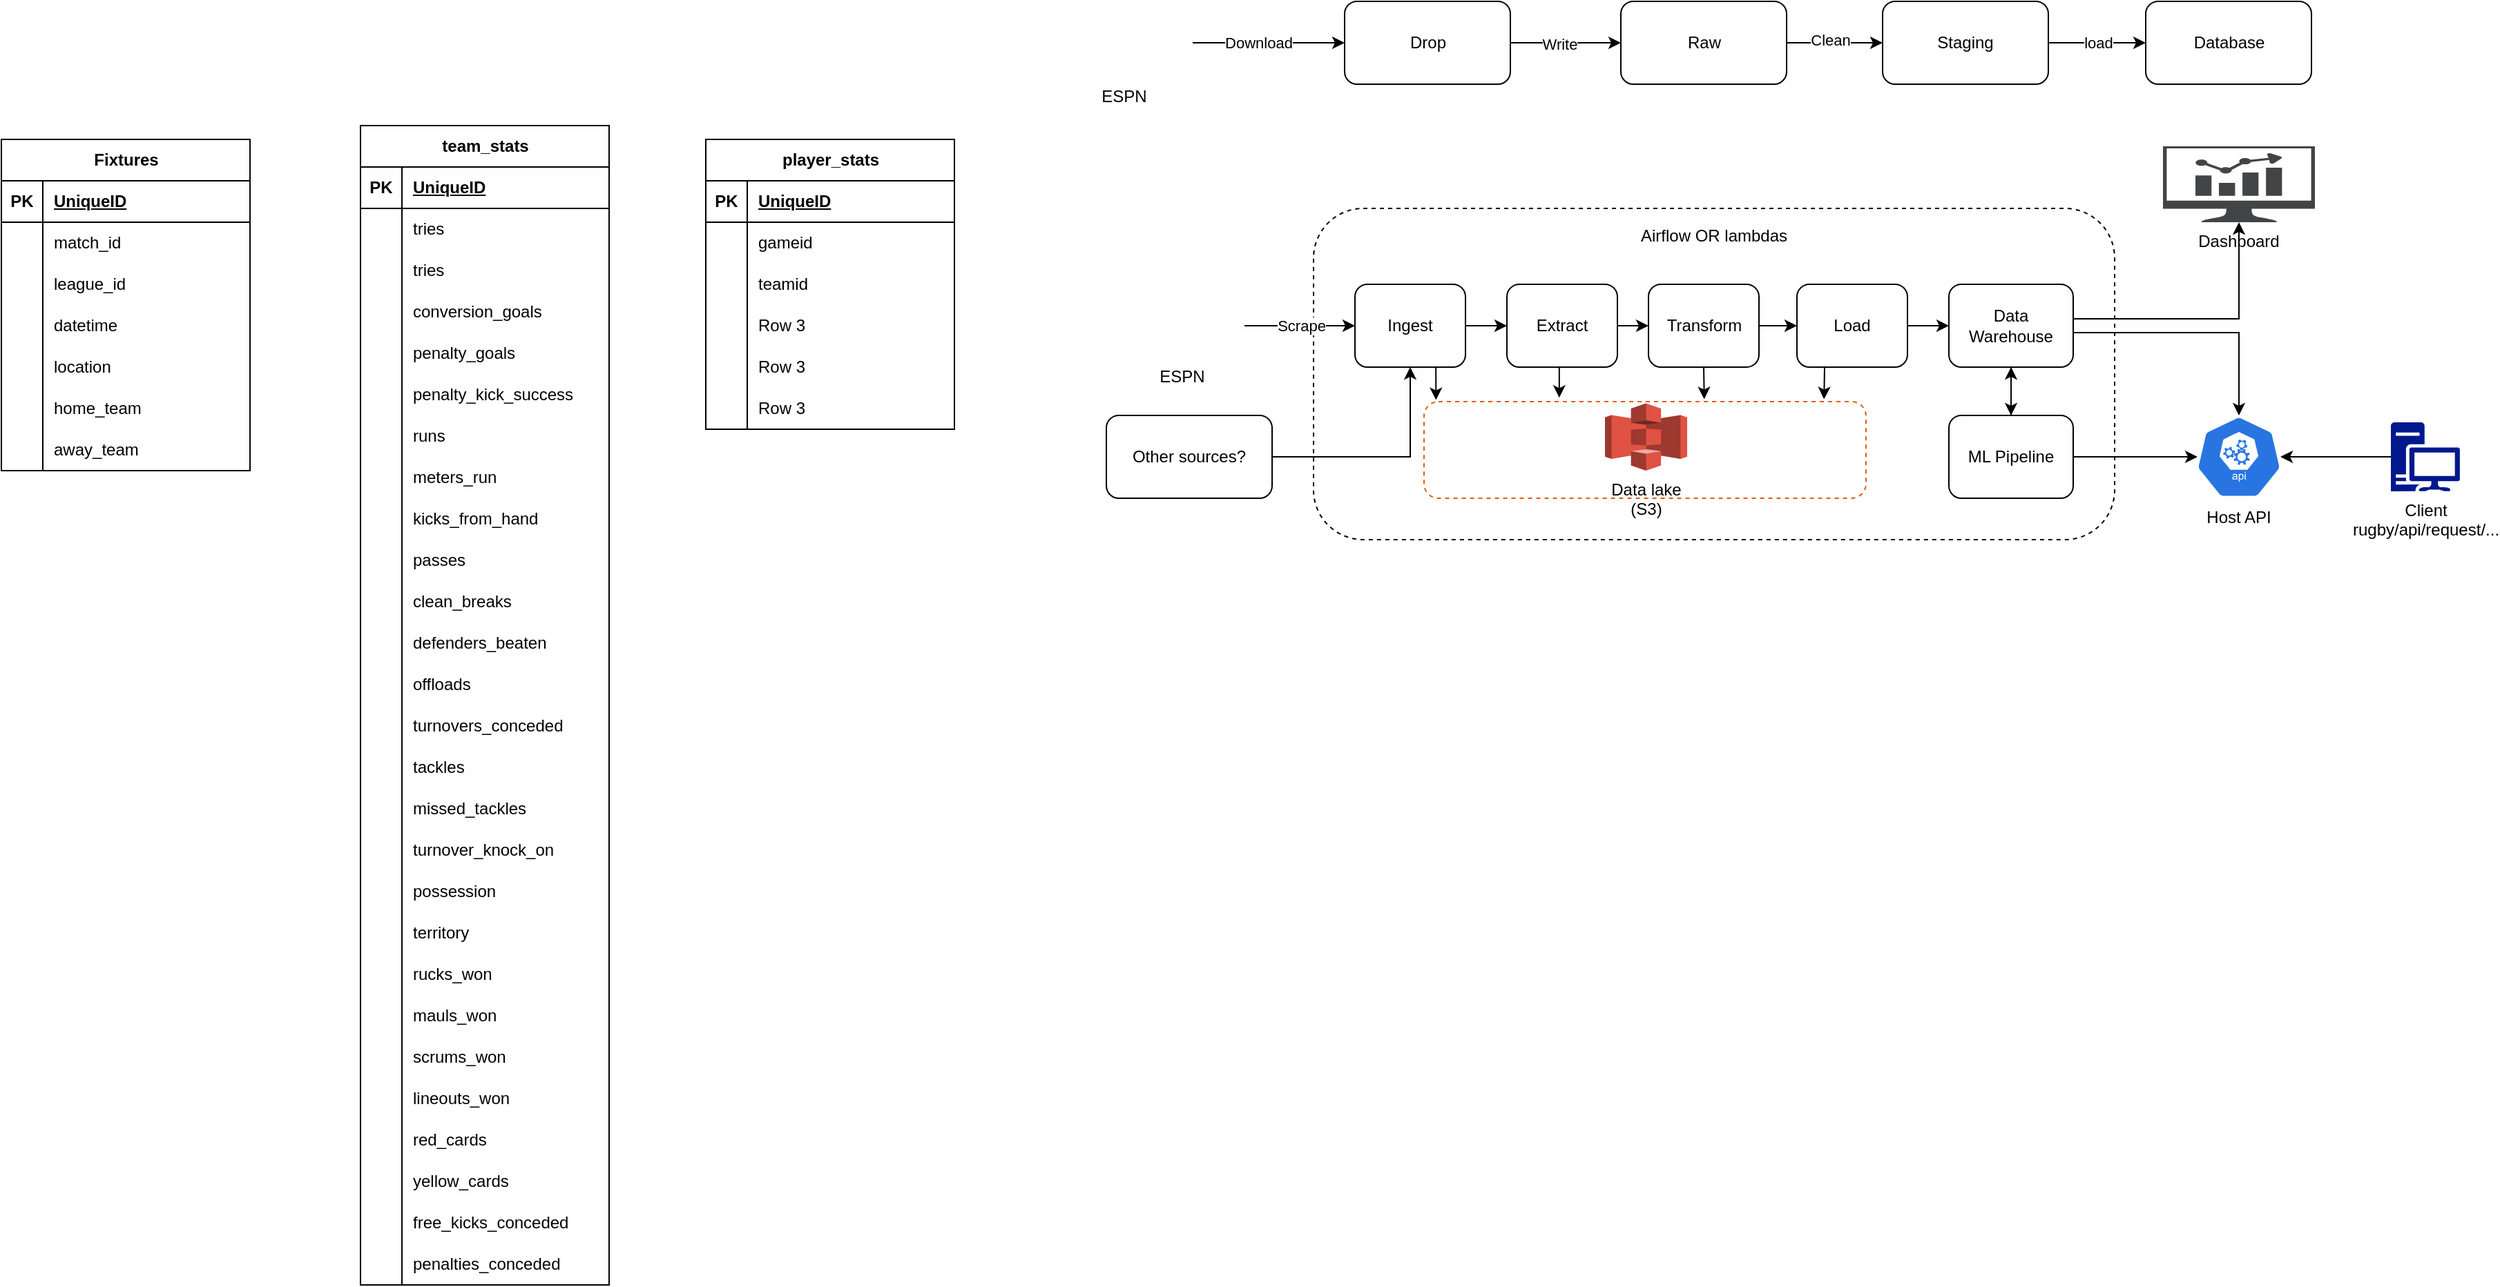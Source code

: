 <mxfile version="22.1.11" type="device">
  <diagram name="Page-1" id="gDJNjiMN5Er8U60nCRss">
    <mxGraphModel dx="1029" dy="1718" grid="1" gridSize="10" guides="1" tooltips="1" connect="1" arrows="1" fold="1" page="1" pageScale="1" pageWidth="827" pageHeight="1169" math="0" shadow="0">
      <root>
        <mxCell id="0" />
        <mxCell id="1" parent="0" />
        <mxCell id="CqfeAaQvkAeiQOcm118j-333" value="Airflow OR lambdas&lt;br&gt;&lt;br&gt;&lt;br&gt;&lt;br&gt;&lt;br&gt;&lt;br&gt;&lt;br&gt;&lt;br&gt;&lt;br&gt;&lt;br&gt;&lt;br&gt;&lt;br&gt;&lt;br&gt;&lt;br&gt;&lt;br&gt;" style="rounded=1;whiteSpace=wrap;html=1;fillColor=none;dashed=1;" vertex="1" parent="1">
          <mxGeometry x="1030" y="140" width="580" height="240" as="geometry" />
        </mxCell>
        <mxCell id="CqfeAaQvkAeiQOcm118j-378" value="" style="rounded=1;whiteSpace=wrap;html=1;fillColor=none;dashed=1;strokeColor=#E35B0B;" vertex="1" parent="1">
          <mxGeometry x="1110" y="280" width="320" height="70" as="geometry" />
        </mxCell>
        <mxCell id="CqfeAaQvkAeiQOcm118j-1" value="Fixtures" style="shape=table;startSize=30;container=1;collapsible=1;childLayout=tableLayout;fixedRows=1;rowLines=0;fontStyle=1;align=center;resizeLast=1;html=1;" vertex="1" parent="1">
          <mxGeometry x="80" y="90" width="180" height="240" as="geometry" />
        </mxCell>
        <mxCell id="CqfeAaQvkAeiQOcm118j-2" value="" style="shape=tableRow;horizontal=0;startSize=0;swimlaneHead=0;swimlaneBody=0;fillColor=none;collapsible=0;dropTarget=0;points=[[0,0.5],[1,0.5]];portConstraint=eastwest;top=0;left=0;right=0;bottom=1;" vertex="1" parent="CqfeAaQvkAeiQOcm118j-1">
          <mxGeometry y="30" width="180" height="30" as="geometry" />
        </mxCell>
        <mxCell id="CqfeAaQvkAeiQOcm118j-3" value="PK" style="shape=partialRectangle;connectable=0;fillColor=none;top=0;left=0;bottom=0;right=0;fontStyle=1;overflow=hidden;whiteSpace=wrap;html=1;" vertex="1" parent="CqfeAaQvkAeiQOcm118j-2">
          <mxGeometry width="30" height="30" as="geometry">
            <mxRectangle width="30" height="30" as="alternateBounds" />
          </mxGeometry>
        </mxCell>
        <mxCell id="CqfeAaQvkAeiQOcm118j-4" value="UniqueID" style="shape=partialRectangle;connectable=0;fillColor=none;top=0;left=0;bottom=0;right=0;align=left;spacingLeft=6;fontStyle=5;overflow=hidden;whiteSpace=wrap;html=1;" vertex="1" parent="CqfeAaQvkAeiQOcm118j-2">
          <mxGeometry x="30" width="150" height="30" as="geometry">
            <mxRectangle width="150" height="30" as="alternateBounds" />
          </mxGeometry>
        </mxCell>
        <mxCell id="CqfeAaQvkAeiQOcm118j-289" value="" style="shape=tableRow;horizontal=0;startSize=0;swimlaneHead=0;swimlaneBody=0;fillColor=none;collapsible=0;dropTarget=0;points=[[0,0.5],[1,0.5]];portConstraint=eastwest;top=0;left=0;right=0;bottom=0;" vertex="1" parent="CqfeAaQvkAeiQOcm118j-1">
          <mxGeometry y="60" width="180" height="30" as="geometry" />
        </mxCell>
        <mxCell id="CqfeAaQvkAeiQOcm118j-290" value="" style="shape=partialRectangle;connectable=0;fillColor=none;top=0;left=0;bottom=0;right=0;editable=1;overflow=hidden;whiteSpace=wrap;html=1;" vertex="1" parent="CqfeAaQvkAeiQOcm118j-289">
          <mxGeometry width="30" height="30" as="geometry">
            <mxRectangle width="30" height="30" as="alternateBounds" />
          </mxGeometry>
        </mxCell>
        <mxCell id="CqfeAaQvkAeiQOcm118j-291" value="match_id" style="shape=partialRectangle;connectable=0;fillColor=none;top=0;left=0;bottom=0;right=0;align=left;spacingLeft=6;overflow=hidden;whiteSpace=wrap;html=1;" vertex="1" parent="CqfeAaQvkAeiQOcm118j-289">
          <mxGeometry x="30" width="150" height="30" as="geometry">
            <mxRectangle width="150" height="30" as="alternateBounds" />
          </mxGeometry>
        </mxCell>
        <mxCell id="CqfeAaQvkAeiQOcm118j-286" value="" style="shape=tableRow;horizontal=0;startSize=0;swimlaneHead=0;swimlaneBody=0;fillColor=none;collapsible=0;dropTarget=0;points=[[0,0.5],[1,0.5]];portConstraint=eastwest;top=0;left=0;right=0;bottom=0;" vertex="1" parent="CqfeAaQvkAeiQOcm118j-1">
          <mxGeometry y="90" width="180" height="30" as="geometry" />
        </mxCell>
        <mxCell id="CqfeAaQvkAeiQOcm118j-287" value="" style="shape=partialRectangle;connectable=0;fillColor=none;top=0;left=0;bottom=0;right=0;editable=1;overflow=hidden;whiteSpace=wrap;html=1;" vertex="1" parent="CqfeAaQvkAeiQOcm118j-286">
          <mxGeometry width="30" height="30" as="geometry">
            <mxRectangle width="30" height="30" as="alternateBounds" />
          </mxGeometry>
        </mxCell>
        <mxCell id="CqfeAaQvkAeiQOcm118j-288" value="league_id" style="shape=partialRectangle;connectable=0;fillColor=none;top=0;left=0;bottom=0;right=0;align=left;spacingLeft=6;overflow=hidden;whiteSpace=wrap;html=1;" vertex="1" parent="CqfeAaQvkAeiQOcm118j-286">
          <mxGeometry x="30" width="150" height="30" as="geometry">
            <mxRectangle width="150" height="30" as="alternateBounds" />
          </mxGeometry>
        </mxCell>
        <mxCell id="CqfeAaQvkAeiQOcm118j-5" value="" style="shape=tableRow;horizontal=0;startSize=0;swimlaneHead=0;swimlaneBody=0;fillColor=none;collapsible=0;dropTarget=0;points=[[0,0.5],[1,0.5]];portConstraint=eastwest;top=0;left=0;right=0;bottom=0;" vertex="1" parent="CqfeAaQvkAeiQOcm118j-1">
          <mxGeometry y="120" width="180" height="30" as="geometry" />
        </mxCell>
        <mxCell id="CqfeAaQvkAeiQOcm118j-6" value="" style="shape=partialRectangle;connectable=0;fillColor=none;top=0;left=0;bottom=0;right=0;editable=1;overflow=hidden;whiteSpace=wrap;html=1;" vertex="1" parent="CqfeAaQvkAeiQOcm118j-5">
          <mxGeometry width="30" height="30" as="geometry">
            <mxRectangle width="30" height="30" as="alternateBounds" />
          </mxGeometry>
        </mxCell>
        <mxCell id="CqfeAaQvkAeiQOcm118j-7" value="datetime" style="shape=partialRectangle;connectable=0;fillColor=none;top=0;left=0;bottom=0;right=0;align=left;spacingLeft=6;overflow=hidden;whiteSpace=wrap;html=1;" vertex="1" parent="CqfeAaQvkAeiQOcm118j-5">
          <mxGeometry x="30" width="150" height="30" as="geometry">
            <mxRectangle width="150" height="30" as="alternateBounds" />
          </mxGeometry>
        </mxCell>
        <mxCell id="CqfeAaQvkAeiQOcm118j-8" value="" style="shape=tableRow;horizontal=0;startSize=0;swimlaneHead=0;swimlaneBody=0;fillColor=none;collapsible=0;dropTarget=0;points=[[0,0.5],[1,0.5]];portConstraint=eastwest;top=0;left=0;right=0;bottom=0;" vertex="1" parent="CqfeAaQvkAeiQOcm118j-1">
          <mxGeometry y="150" width="180" height="30" as="geometry" />
        </mxCell>
        <mxCell id="CqfeAaQvkAeiQOcm118j-9" value="" style="shape=partialRectangle;connectable=0;fillColor=none;top=0;left=0;bottom=0;right=0;editable=1;overflow=hidden;whiteSpace=wrap;html=1;" vertex="1" parent="CqfeAaQvkAeiQOcm118j-8">
          <mxGeometry width="30" height="30" as="geometry">
            <mxRectangle width="30" height="30" as="alternateBounds" />
          </mxGeometry>
        </mxCell>
        <mxCell id="CqfeAaQvkAeiQOcm118j-10" value="location" style="shape=partialRectangle;connectable=0;fillColor=none;top=0;left=0;bottom=0;right=0;align=left;spacingLeft=6;overflow=hidden;whiteSpace=wrap;html=1;" vertex="1" parent="CqfeAaQvkAeiQOcm118j-8">
          <mxGeometry x="30" width="150" height="30" as="geometry">
            <mxRectangle width="150" height="30" as="alternateBounds" />
          </mxGeometry>
        </mxCell>
        <mxCell id="CqfeAaQvkAeiQOcm118j-136" value="" style="shape=tableRow;horizontal=0;startSize=0;swimlaneHead=0;swimlaneBody=0;fillColor=none;collapsible=0;dropTarget=0;points=[[0,0.5],[1,0.5]];portConstraint=eastwest;top=0;left=0;right=0;bottom=0;" vertex="1" parent="CqfeAaQvkAeiQOcm118j-1">
          <mxGeometry y="180" width="180" height="30" as="geometry" />
        </mxCell>
        <mxCell id="CqfeAaQvkAeiQOcm118j-137" value="" style="shape=partialRectangle;connectable=0;fillColor=none;top=0;left=0;bottom=0;right=0;editable=1;overflow=hidden;whiteSpace=wrap;html=1;" vertex="1" parent="CqfeAaQvkAeiQOcm118j-136">
          <mxGeometry width="30" height="30" as="geometry">
            <mxRectangle width="30" height="30" as="alternateBounds" />
          </mxGeometry>
        </mxCell>
        <mxCell id="CqfeAaQvkAeiQOcm118j-138" value="home_team" style="shape=partialRectangle;connectable=0;fillColor=none;top=0;left=0;bottom=0;right=0;align=left;spacingLeft=6;overflow=hidden;whiteSpace=wrap;html=1;" vertex="1" parent="CqfeAaQvkAeiQOcm118j-136">
          <mxGeometry x="30" width="150" height="30" as="geometry">
            <mxRectangle width="150" height="30" as="alternateBounds" />
          </mxGeometry>
        </mxCell>
        <mxCell id="CqfeAaQvkAeiQOcm118j-210" value="" style="shape=tableRow;horizontal=0;startSize=0;swimlaneHead=0;swimlaneBody=0;fillColor=none;collapsible=0;dropTarget=0;points=[[0,0.5],[1,0.5]];portConstraint=eastwest;top=0;left=0;right=0;bottom=0;" vertex="1" parent="CqfeAaQvkAeiQOcm118j-1">
          <mxGeometry y="210" width="180" height="30" as="geometry" />
        </mxCell>
        <mxCell id="CqfeAaQvkAeiQOcm118j-211" value="" style="shape=partialRectangle;connectable=0;fillColor=none;top=0;left=0;bottom=0;right=0;editable=1;overflow=hidden;whiteSpace=wrap;html=1;" vertex="1" parent="CqfeAaQvkAeiQOcm118j-210">
          <mxGeometry width="30" height="30" as="geometry">
            <mxRectangle width="30" height="30" as="alternateBounds" />
          </mxGeometry>
        </mxCell>
        <mxCell id="CqfeAaQvkAeiQOcm118j-212" value="away_team" style="shape=partialRectangle;connectable=0;fillColor=none;top=0;left=0;bottom=0;right=0;align=left;spacingLeft=6;overflow=hidden;whiteSpace=wrap;html=1;" vertex="1" parent="CqfeAaQvkAeiQOcm118j-210">
          <mxGeometry x="30" width="150" height="30" as="geometry">
            <mxRectangle width="150" height="30" as="alternateBounds" />
          </mxGeometry>
        </mxCell>
        <mxCell id="CqfeAaQvkAeiQOcm118j-197" value="team_stats" style="shape=table;startSize=30;container=1;collapsible=1;childLayout=tableLayout;fixedRows=1;rowLines=0;fontStyle=1;align=center;resizeLast=1;html=1;" vertex="1" parent="1">
          <mxGeometry x="340" y="80" width="180" height="840" as="geometry" />
        </mxCell>
        <mxCell id="CqfeAaQvkAeiQOcm118j-198" value="" style="shape=tableRow;horizontal=0;startSize=0;swimlaneHead=0;swimlaneBody=0;fillColor=none;collapsible=0;dropTarget=0;points=[[0,0.5],[1,0.5]];portConstraint=eastwest;top=0;left=0;right=0;bottom=1;" vertex="1" parent="CqfeAaQvkAeiQOcm118j-197">
          <mxGeometry y="30" width="180" height="30" as="geometry" />
        </mxCell>
        <mxCell id="CqfeAaQvkAeiQOcm118j-199" value="PK" style="shape=partialRectangle;connectable=0;fillColor=none;top=0;left=0;bottom=0;right=0;fontStyle=1;overflow=hidden;whiteSpace=wrap;html=1;" vertex="1" parent="CqfeAaQvkAeiQOcm118j-198">
          <mxGeometry width="30" height="30" as="geometry">
            <mxRectangle width="30" height="30" as="alternateBounds" />
          </mxGeometry>
        </mxCell>
        <mxCell id="CqfeAaQvkAeiQOcm118j-200" value="UniqueID" style="shape=partialRectangle;connectable=0;fillColor=none;top=0;left=0;bottom=0;right=0;align=left;spacingLeft=6;fontStyle=5;overflow=hidden;whiteSpace=wrap;html=1;" vertex="1" parent="CqfeAaQvkAeiQOcm118j-198">
          <mxGeometry x="30" width="150" height="30" as="geometry">
            <mxRectangle width="150" height="30" as="alternateBounds" />
          </mxGeometry>
        </mxCell>
        <mxCell id="CqfeAaQvkAeiQOcm118j-283" value="" style="shape=tableRow;horizontal=0;startSize=0;swimlaneHead=0;swimlaneBody=0;fillColor=none;collapsible=0;dropTarget=0;points=[[0,0.5],[1,0.5]];portConstraint=eastwest;top=0;left=0;right=0;bottom=0;" vertex="1" parent="CqfeAaQvkAeiQOcm118j-197">
          <mxGeometry y="60" width="180" height="30" as="geometry" />
        </mxCell>
        <mxCell id="CqfeAaQvkAeiQOcm118j-284" value="" style="shape=partialRectangle;connectable=0;fillColor=none;top=0;left=0;bottom=0;right=0;editable=1;overflow=hidden;whiteSpace=wrap;html=1;" vertex="1" parent="CqfeAaQvkAeiQOcm118j-283">
          <mxGeometry width="30" height="30" as="geometry">
            <mxRectangle width="30" height="30" as="alternateBounds" />
          </mxGeometry>
        </mxCell>
        <mxCell id="CqfeAaQvkAeiQOcm118j-285" value="tries" style="shape=partialRectangle;connectable=0;fillColor=none;top=0;left=0;bottom=0;right=0;align=left;spacingLeft=6;overflow=hidden;whiteSpace=wrap;html=1;" vertex="1" parent="CqfeAaQvkAeiQOcm118j-283">
          <mxGeometry x="30" width="150" height="30" as="geometry">
            <mxRectangle width="150" height="30" as="alternateBounds" />
          </mxGeometry>
        </mxCell>
        <mxCell id="CqfeAaQvkAeiQOcm118j-237" value="" style="shape=tableRow;horizontal=0;startSize=0;swimlaneHead=0;swimlaneBody=0;fillColor=none;collapsible=0;dropTarget=0;points=[[0,0.5],[1,0.5]];portConstraint=eastwest;top=0;left=0;right=0;bottom=0;" vertex="1" parent="CqfeAaQvkAeiQOcm118j-197">
          <mxGeometry y="90" width="180" height="30" as="geometry" />
        </mxCell>
        <mxCell id="CqfeAaQvkAeiQOcm118j-238" value="" style="shape=partialRectangle;connectable=0;fillColor=none;top=0;left=0;bottom=0;right=0;editable=1;overflow=hidden;whiteSpace=wrap;html=1;" vertex="1" parent="CqfeAaQvkAeiQOcm118j-237">
          <mxGeometry width="30" height="30" as="geometry">
            <mxRectangle width="30" height="30" as="alternateBounds" />
          </mxGeometry>
        </mxCell>
        <mxCell id="CqfeAaQvkAeiQOcm118j-239" value="tries" style="shape=partialRectangle;connectable=0;fillColor=none;top=0;left=0;bottom=0;right=0;align=left;spacingLeft=6;overflow=hidden;whiteSpace=wrap;html=1;" vertex="1" parent="CqfeAaQvkAeiQOcm118j-237">
          <mxGeometry x="30" width="150" height="30" as="geometry">
            <mxRectangle width="150" height="30" as="alternateBounds" />
          </mxGeometry>
        </mxCell>
        <mxCell id="CqfeAaQvkAeiQOcm118j-234" value="" style="shape=tableRow;horizontal=0;startSize=0;swimlaneHead=0;swimlaneBody=0;fillColor=none;collapsible=0;dropTarget=0;points=[[0,0.5],[1,0.5]];portConstraint=eastwest;top=0;left=0;right=0;bottom=0;" vertex="1" parent="CqfeAaQvkAeiQOcm118j-197">
          <mxGeometry y="120" width="180" height="30" as="geometry" />
        </mxCell>
        <mxCell id="CqfeAaQvkAeiQOcm118j-235" value="" style="shape=partialRectangle;connectable=0;fillColor=none;top=0;left=0;bottom=0;right=0;editable=1;overflow=hidden;whiteSpace=wrap;html=1;" vertex="1" parent="CqfeAaQvkAeiQOcm118j-234">
          <mxGeometry width="30" height="30" as="geometry">
            <mxRectangle width="30" height="30" as="alternateBounds" />
          </mxGeometry>
        </mxCell>
        <mxCell id="CqfeAaQvkAeiQOcm118j-236" value="conversion_goals" style="shape=partialRectangle;connectable=0;fillColor=none;top=0;left=0;bottom=0;right=0;align=left;spacingLeft=6;overflow=hidden;whiteSpace=wrap;html=1;" vertex="1" parent="CqfeAaQvkAeiQOcm118j-234">
          <mxGeometry x="30" width="150" height="30" as="geometry">
            <mxRectangle width="150" height="30" as="alternateBounds" />
          </mxGeometry>
        </mxCell>
        <mxCell id="CqfeAaQvkAeiQOcm118j-240" value="" style="shape=tableRow;horizontal=0;startSize=0;swimlaneHead=0;swimlaneBody=0;fillColor=none;collapsible=0;dropTarget=0;points=[[0,0.5],[1,0.5]];portConstraint=eastwest;top=0;left=0;right=0;bottom=0;" vertex="1" parent="CqfeAaQvkAeiQOcm118j-197">
          <mxGeometry y="150" width="180" height="30" as="geometry" />
        </mxCell>
        <mxCell id="CqfeAaQvkAeiQOcm118j-241" value="" style="shape=partialRectangle;connectable=0;fillColor=none;top=0;left=0;bottom=0;right=0;editable=1;overflow=hidden;whiteSpace=wrap;html=1;" vertex="1" parent="CqfeAaQvkAeiQOcm118j-240">
          <mxGeometry width="30" height="30" as="geometry">
            <mxRectangle width="30" height="30" as="alternateBounds" />
          </mxGeometry>
        </mxCell>
        <mxCell id="CqfeAaQvkAeiQOcm118j-242" value="penalty_goals" style="shape=partialRectangle;connectable=0;fillColor=none;top=0;left=0;bottom=0;right=0;align=left;spacingLeft=6;overflow=hidden;whiteSpace=wrap;html=1;" vertex="1" parent="CqfeAaQvkAeiQOcm118j-240">
          <mxGeometry x="30" width="150" height="30" as="geometry">
            <mxRectangle width="150" height="30" as="alternateBounds" />
          </mxGeometry>
        </mxCell>
        <mxCell id="CqfeAaQvkAeiQOcm118j-231" value="" style="shape=tableRow;horizontal=0;startSize=0;swimlaneHead=0;swimlaneBody=0;fillColor=none;collapsible=0;dropTarget=0;points=[[0,0.5],[1,0.5]];portConstraint=eastwest;top=0;left=0;right=0;bottom=0;" vertex="1" parent="CqfeAaQvkAeiQOcm118j-197">
          <mxGeometry y="180" width="180" height="30" as="geometry" />
        </mxCell>
        <mxCell id="CqfeAaQvkAeiQOcm118j-232" value="" style="shape=partialRectangle;connectable=0;fillColor=none;top=0;left=0;bottom=0;right=0;editable=1;overflow=hidden;whiteSpace=wrap;html=1;" vertex="1" parent="CqfeAaQvkAeiQOcm118j-231">
          <mxGeometry width="30" height="30" as="geometry">
            <mxRectangle width="30" height="30" as="alternateBounds" />
          </mxGeometry>
        </mxCell>
        <mxCell id="CqfeAaQvkAeiQOcm118j-233" value="penalty_kick_success" style="shape=partialRectangle;connectable=0;fillColor=none;top=0;left=0;bottom=0;right=0;align=left;spacingLeft=6;overflow=hidden;whiteSpace=wrap;html=1;" vertex="1" parent="CqfeAaQvkAeiQOcm118j-231">
          <mxGeometry x="30" width="150" height="30" as="geometry">
            <mxRectangle width="150" height="30" as="alternateBounds" />
          </mxGeometry>
        </mxCell>
        <mxCell id="CqfeAaQvkAeiQOcm118j-201" value="" style="shape=tableRow;horizontal=0;startSize=0;swimlaneHead=0;swimlaneBody=0;fillColor=none;collapsible=0;dropTarget=0;points=[[0,0.5],[1,0.5]];portConstraint=eastwest;top=0;left=0;right=0;bottom=0;" vertex="1" parent="CqfeAaQvkAeiQOcm118j-197">
          <mxGeometry y="210" width="180" height="30" as="geometry" />
        </mxCell>
        <mxCell id="CqfeAaQvkAeiQOcm118j-202" value="" style="shape=partialRectangle;connectable=0;fillColor=none;top=0;left=0;bottom=0;right=0;editable=1;overflow=hidden;whiteSpace=wrap;html=1;" vertex="1" parent="CqfeAaQvkAeiQOcm118j-201">
          <mxGeometry width="30" height="30" as="geometry">
            <mxRectangle width="30" height="30" as="alternateBounds" />
          </mxGeometry>
        </mxCell>
        <mxCell id="CqfeAaQvkAeiQOcm118j-203" value="runs" style="shape=partialRectangle;connectable=0;fillColor=none;top=0;left=0;bottom=0;right=0;align=left;spacingLeft=6;overflow=hidden;whiteSpace=wrap;html=1;" vertex="1" parent="CqfeAaQvkAeiQOcm118j-201">
          <mxGeometry x="30" width="150" height="30" as="geometry">
            <mxRectangle width="150" height="30" as="alternateBounds" />
          </mxGeometry>
        </mxCell>
        <mxCell id="CqfeAaQvkAeiQOcm118j-246" value="" style="shape=tableRow;horizontal=0;startSize=0;swimlaneHead=0;swimlaneBody=0;fillColor=none;collapsible=0;dropTarget=0;points=[[0,0.5],[1,0.5]];portConstraint=eastwest;top=0;left=0;right=0;bottom=0;" vertex="1" parent="CqfeAaQvkAeiQOcm118j-197">
          <mxGeometry y="240" width="180" height="30" as="geometry" />
        </mxCell>
        <mxCell id="CqfeAaQvkAeiQOcm118j-247" value="" style="shape=partialRectangle;connectable=0;fillColor=none;top=0;left=0;bottom=0;right=0;editable=1;overflow=hidden;whiteSpace=wrap;html=1;" vertex="1" parent="CqfeAaQvkAeiQOcm118j-246">
          <mxGeometry width="30" height="30" as="geometry">
            <mxRectangle width="30" height="30" as="alternateBounds" />
          </mxGeometry>
        </mxCell>
        <mxCell id="CqfeAaQvkAeiQOcm118j-248" value="meters_run" style="shape=partialRectangle;connectable=0;fillColor=none;top=0;left=0;bottom=0;right=0;align=left;spacingLeft=6;overflow=hidden;whiteSpace=wrap;html=1;" vertex="1" parent="CqfeAaQvkAeiQOcm118j-246">
          <mxGeometry x="30" width="150" height="30" as="geometry">
            <mxRectangle width="150" height="30" as="alternateBounds" />
          </mxGeometry>
        </mxCell>
        <mxCell id="CqfeAaQvkAeiQOcm118j-249" value="" style="shape=tableRow;horizontal=0;startSize=0;swimlaneHead=0;swimlaneBody=0;fillColor=none;collapsible=0;dropTarget=0;points=[[0,0.5],[1,0.5]];portConstraint=eastwest;top=0;left=0;right=0;bottom=0;" vertex="1" parent="CqfeAaQvkAeiQOcm118j-197">
          <mxGeometry y="270" width="180" height="30" as="geometry" />
        </mxCell>
        <mxCell id="CqfeAaQvkAeiQOcm118j-250" value="" style="shape=partialRectangle;connectable=0;fillColor=none;top=0;left=0;bottom=0;right=0;editable=1;overflow=hidden;whiteSpace=wrap;html=1;" vertex="1" parent="CqfeAaQvkAeiQOcm118j-249">
          <mxGeometry width="30" height="30" as="geometry">
            <mxRectangle width="30" height="30" as="alternateBounds" />
          </mxGeometry>
        </mxCell>
        <mxCell id="CqfeAaQvkAeiQOcm118j-251" value="kicks_from_hand" style="shape=partialRectangle;connectable=0;fillColor=none;top=0;left=0;bottom=0;right=0;align=left;spacingLeft=6;overflow=hidden;whiteSpace=wrap;html=1;" vertex="1" parent="CqfeAaQvkAeiQOcm118j-249">
          <mxGeometry x="30" width="150" height="30" as="geometry">
            <mxRectangle width="150" height="30" as="alternateBounds" />
          </mxGeometry>
        </mxCell>
        <mxCell id="CqfeAaQvkAeiQOcm118j-204" value="" style="shape=tableRow;horizontal=0;startSize=0;swimlaneHead=0;swimlaneBody=0;fillColor=none;collapsible=0;dropTarget=0;points=[[0,0.5],[1,0.5]];portConstraint=eastwest;top=0;left=0;right=0;bottom=0;" vertex="1" parent="CqfeAaQvkAeiQOcm118j-197">
          <mxGeometry y="300" width="180" height="30" as="geometry" />
        </mxCell>
        <mxCell id="CqfeAaQvkAeiQOcm118j-205" value="" style="shape=partialRectangle;connectable=0;fillColor=none;top=0;left=0;bottom=0;right=0;editable=1;overflow=hidden;whiteSpace=wrap;html=1;" vertex="1" parent="CqfeAaQvkAeiQOcm118j-204">
          <mxGeometry width="30" height="30" as="geometry">
            <mxRectangle width="30" height="30" as="alternateBounds" />
          </mxGeometry>
        </mxCell>
        <mxCell id="CqfeAaQvkAeiQOcm118j-206" value="passes" style="shape=partialRectangle;connectable=0;fillColor=none;top=0;left=0;bottom=0;right=0;align=left;spacingLeft=6;overflow=hidden;whiteSpace=wrap;html=1;" vertex="1" parent="CqfeAaQvkAeiQOcm118j-204">
          <mxGeometry x="30" width="150" height="30" as="geometry">
            <mxRectangle width="150" height="30" as="alternateBounds" />
          </mxGeometry>
        </mxCell>
        <mxCell id="CqfeAaQvkAeiQOcm118j-252" value="" style="shape=tableRow;horizontal=0;startSize=0;swimlaneHead=0;swimlaneBody=0;fillColor=none;collapsible=0;dropTarget=0;points=[[0,0.5],[1,0.5]];portConstraint=eastwest;top=0;left=0;right=0;bottom=0;" vertex="1" parent="CqfeAaQvkAeiQOcm118j-197">
          <mxGeometry y="330" width="180" height="30" as="geometry" />
        </mxCell>
        <mxCell id="CqfeAaQvkAeiQOcm118j-253" value="" style="shape=partialRectangle;connectable=0;fillColor=none;top=0;left=0;bottom=0;right=0;editable=1;overflow=hidden;whiteSpace=wrap;html=1;" vertex="1" parent="CqfeAaQvkAeiQOcm118j-252">
          <mxGeometry width="30" height="30" as="geometry">
            <mxRectangle width="30" height="30" as="alternateBounds" />
          </mxGeometry>
        </mxCell>
        <mxCell id="CqfeAaQvkAeiQOcm118j-254" value="clean_breaks" style="shape=partialRectangle;connectable=0;fillColor=none;top=0;left=0;bottom=0;right=0;align=left;spacingLeft=6;overflow=hidden;whiteSpace=wrap;html=1;" vertex="1" parent="CqfeAaQvkAeiQOcm118j-252">
          <mxGeometry x="30" width="150" height="30" as="geometry">
            <mxRectangle width="150" height="30" as="alternateBounds" />
          </mxGeometry>
        </mxCell>
        <mxCell id="CqfeAaQvkAeiQOcm118j-216" value="" style="shape=tableRow;horizontal=0;startSize=0;swimlaneHead=0;swimlaneBody=0;fillColor=none;collapsible=0;dropTarget=0;points=[[0,0.5],[1,0.5]];portConstraint=eastwest;top=0;left=0;right=0;bottom=0;" vertex="1" parent="CqfeAaQvkAeiQOcm118j-197">
          <mxGeometry y="360" width="180" height="30" as="geometry" />
        </mxCell>
        <mxCell id="CqfeAaQvkAeiQOcm118j-217" value="" style="shape=partialRectangle;connectable=0;fillColor=none;top=0;left=0;bottom=0;right=0;editable=1;overflow=hidden;whiteSpace=wrap;html=1;" vertex="1" parent="CqfeAaQvkAeiQOcm118j-216">
          <mxGeometry width="30" height="30" as="geometry">
            <mxRectangle width="30" height="30" as="alternateBounds" />
          </mxGeometry>
        </mxCell>
        <mxCell id="CqfeAaQvkAeiQOcm118j-218" value="defenders_beaten" style="shape=partialRectangle;connectable=0;fillColor=none;top=0;left=0;bottom=0;right=0;align=left;spacingLeft=6;overflow=hidden;whiteSpace=wrap;html=1;" vertex="1" parent="CqfeAaQvkAeiQOcm118j-216">
          <mxGeometry x="30" width="150" height="30" as="geometry">
            <mxRectangle width="150" height="30" as="alternateBounds" />
          </mxGeometry>
        </mxCell>
        <mxCell id="CqfeAaQvkAeiQOcm118j-258" value="" style="shape=tableRow;horizontal=0;startSize=0;swimlaneHead=0;swimlaneBody=0;fillColor=none;collapsible=0;dropTarget=0;points=[[0,0.5],[1,0.5]];portConstraint=eastwest;top=0;left=0;right=0;bottom=0;" vertex="1" parent="CqfeAaQvkAeiQOcm118j-197">
          <mxGeometry y="390" width="180" height="30" as="geometry" />
        </mxCell>
        <mxCell id="CqfeAaQvkAeiQOcm118j-259" value="" style="shape=partialRectangle;connectable=0;fillColor=none;top=0;left=0;bottom=0;right=0;editable=1;overflow=hidden;whiteSpace=wrap;html=1;" vertex="1" parent="CqfeAaQvkAeiQOcm118j-258">
          <mxGeometry width="30" height="30" as="geometry">
            <mxRectangle width="30" height="30" as="alternateBounds" />
          </mxGeometry>
        </mxCell>
        <mxCell id="CqfeAaQvkAeiQOcm118j-260" value="offloads" style="shape=partialRectangle;connectable=0;fillColor=none;top=0;left=0;bottom=0;right=0;align=left;spacingLeft=6;overflow=hidden;whiteSpace=wrap;html=1;" vertex="1" parent="CqfeAaQvkAeiQOcm118j-258">
          <mxGeometry x="30" width="150" height="30" as="geometry">
            <mxRectangle width="150" height="30" as="alternateBounds" />
          </mxGeometry>
        </mxCell>
        <mxCell id="CqfeAaQvkAeiQOcm118j-255" value="" style="shape=tableRow;horizontal=0;startSize=0;swimlaneHead=0;swimlaneBody=0;fillColor=none;collapsible=0;dropTarget=0;points=[[0,0.5],[1,0.5]];portConstraint=eastwest;top=0;left=0;right=0;bottom=0;" vertex="1" parent="CqfeAaQvkAeiQOcm118j-197">
          <mxGeometry y="420" width="180" height="30" as="geometry" />
        </mxCell>
        <mxCell id="CqfeAaQvkAeiQOcm118j-256" value="" style="shape=partialRectangle;connectable=0;fillColor=none;top=0;left=0;bottom=0;right=0;editable=1;overflow=hidden;whiteSpace=wrap;html=1;" vertex="1" parent="CqfeAaQvkAeiQOcm118j-255">
          <mxGeometry width="30" height="30" as="geometry">
            <mxRectangle width="30" height="30" as="alternateBounds" />
          </mxGeometry>
        </mxCell>
        <mxCell id="CqfeAaQvkAeiQOcm118j-257" value="turnovers_conceded" style="shape=partialRectangle;connectable=0;fillColor=none;top=0;left=0;bottom=0;right=0;align=left;spacingLeft=6;overflow=hidden;whiteSpace=wrap;html=1;" vertex="1" parent="CqfeAaQvkAeiQOcm118j-255">
          <mxGeometry x="30" width="150" height="30" as="geometry">
            <mxRectangle width="150" height="30" as="alternateBounds" />
          </mxGeometry>
        </mxCell>
        <mxCell id="CqfeAaQvkAeiQOcm118j-219" value="" style="shape=tableRow;horizontal=0;startSize=0;swimlaneHead=0;swimlaneBody=0;fillColor=none;collapsible=0;dropTarget=0;points=[[0,0.5],[1,0.5]];portConstraint=eastwest;top=0;left=0;right=0;bottom=0;" vertex="1" parent="CqfeAaQvkAeiQOcm118j-197">
          <mxGeometry y="450" width="180" height="30" as="geometry" />
        </mxCell>
        <mxCell id="CqfeAaQvkAeiQOcm118j-220" value="" style="shape=partialRectangle;connectable=0;fillColor=none;top=0;left=0;bottom=0;right=0;editable=1;overflow=hidden;whiteSpace=wrap;html=1;" vertex="1" parent="CqfeAaQvkAeiQOcm118j-219">
          <mxGeometry width="30" height="30" as="geometry">
            <mxRectangle width="30" height="30" as="alternateBounds" />
          </mxGeometry>
        </mxCell>
        <mxCell id="CqfeAaQvkAeiQOcm118j-221" value="tackles" style="shape=partialRectangle;connectable=0;fillColor=none;top=0;left=0;bottom=0;right=0;align=left;spacingLeft=6;overflow=hidden;whiteSpace=wrap;html=1;" vertex="1" parent="CqfeAaQvkAeiQOcm118j-219">
          <mxGeometry x="30" width="150" height="30" as="geometry">
            <mxRectangle width="150" height="30" as="alternateBounds" />
          </mxGeometry>
        </mxCell>
        <mxCell id="CqfeAaQvkAeiQOcm118j-228" value="" style="shape=tableRow;horizontal=0;startSize=0;swimlaneHead=0;swimlaneBody=0;fillColor=none;collapsible=0;dropTarget=0;points=[[0,0.5],[1,0.5]];portConstraint=eastwest;top=0;left=0;right=0;bottom=0;" vertex="1" parent="CqfeAaQvkAeiQOcm118j-197">
          <mxGeometry y="480" width="180" height="30" as="geometry" />
        </mxCell>
        <mxCell id="CqfeAaQvkAeiQOcm118j-229" value="" style="shape=partialRectangle;connectable=0;fillColor=none;top=0;left=0;bottom=0;right=0;editable=1;overflow=hidden;whiteSpace=wrap;html=1;" vertex="1" parent="CqfeAaQvkAeiQOcm118j-228">
          <mxGeometry width="30" height="30" as="geometry">
            <mxRectangle width="30" height="30" as="alternateBounds" />
          </mxGeometry>
        </mxCell>
        <mxCell id="CqfeAaQvkAeiQOcm118j-230" value="missed_tackles" style="shape=partialRectangle;connectable=0;fillColor=none;top=0;left=0;bottom=0;right=0;align=left;spacingLeft=6;overflow=hidden;whiteSpace=wrap;html=1;" vertex="1" parent="CqfeAaQvkAeiQOcm118j-228">
          <mxGeometry x="30" width="150" height="30" as="geometry">
            <mxRectangle width="150" height="30" as="alternateBounds" />
          </mxGeometry>
        </mxCell>
        <mxCell id="CqfeAaQvkAeiQOcm118j-225" value="" style="shape=tableRow;horizontal=0;startSize=0;swimlaneHead=0;swimlaneBody=0;fillColor=none;collapsible=0;dropTarget=0;points=[[0,0.5],[1,0.5]];portConstraint=eastwest;top=0;left=0;right=0;bottom=0;" vertex="1" parent="CqfeAaQvkAeiQOcm118j-197">
          <mxGeometry y="510" width="180" height="30" as="geometry" />
        </mxCell>
        <mxCell id="CqfeAaQvkAeiQOcm118j-226" value="" style="shape=partialRectangle;connectable=0;fillColor=none;top=0;left=0;bottom=0;right=0;editable=1;overflow=hidden;whiteSpace=wrap;html=1;" vertex="1" parent="CqfeAaQvkAeiQOcm118j-225">
          <mxGeometry width="30" height="30" as="geometry">
            <mxRectangle width="30" height="30" as="alternateBounds" />
          </mxGeometry>
        </mxCell>
        <mxCell id="CqfeAaQvkAeiQOcm118j-227" value="turnover_knock_on" style="shape=partialRectangle;connectable=0;fillColor=none;top=0;left=0;bottom=0;right=0;align=left;spacingLeft=6;overflow=hidden;whiteSpace=wrap;html=1;" vertex="1" parent="CqfeAaQvkAeiQOcm118j-225">
          <mxGeometry x="30" width="150" height="30" as="geometry">
            <mxRectangle width="150" height="30" as="alternateBounds" />
          </mxGeometry>
        </mxCell>
        <mxCell id="CqfeAaQvkAeiQOcm118j-222" value="" style="shape=tableRow;horizontal=0;startSize=0;swimlaneHead=0;swimlaneBody=0;fillColor=none;collapsible=0;dropTarget=0;points=[[0,0.5],[1,0.5]];portConstraint=eastwest;top=0;left=0;right=0;bottom=0;" vertex="1" parent="CqfeAaQvkAeiQOcm118j-197">
          <mxGeometry y="540" width="180" height="30" as="geometry" />
        </mxCell>
        <mxCell id="CqfeAaQvkAeiQOcm118j-223" value="" style="shape=partialRectangle;connectable=0;fillColor=none;top=0;left=0;bottom=0;right=0;editable=1;overflow=hidden;whiteSpace=wrap;html=1;" vertex="1" parent="CqfeAaQvkAeiQOcm118j-222">
          <mxGeometry width="30" height="30" as="geometry">
            <mxRectangle width="30" height="30" as="alternateBounds" />
          </mxGeometry>
        </mxCell>
        <mxCell id="CqfeAaQvkAeiQOcm118j-224" value="possession" style="shape=partialRectangle;connectable=0;fillColor=none;top=0;left=0;bottom=0;right=0;align=left;spacingLeft=6;overflow=hidden;whiteSpace=wrap;html=1;" vertex="1" parent="CqfeAaQvkAeiQOcm118j-222">
          <mxGeometry x="30" width="150" height="30" as="geometry">
            <mxRectangle width="150" height="30" as="alternateBounds" />
          </mxGeometry>
        </mxCell>
        <mxCell id="CqfeAaQvkAeiQOcm118j-207" value="" style="shape=tableRow;horizontal=0;startSize=0;swimlaneHead=0;swimlaneBody=0;fillColor=none;collapsible=0;dropTarget=0;points=[[0,0.5],[1,0.5]];portConstraint=eastwest;top=0;left=0;right=0;bottom=0;" vertex="1" parent="CqfeAaQvkAeiQOcm118j-197">
          <mxGeometry y="570" width="180" height="30" as="geometry" />
        </mxCell>
        <mxCell id="CqfeAaQvkAeiQOcm118j-208" value="" style="shape=partialRectangle;connectable=0;fillColor=none;top=0;left=0;bottom=0;right=0;editable=1;overflow=hidden;whiteSpace=wrap;html=1;" vertex="1" parent="CqfeAaQvkAeiQOcm118j-207">
          <mxGeometry width="30" height="30" as="geometry">
            <mxRectangle width="30" height="30" as="alternateBounds" />
          </mxGeometry>
        </mxCell>
        <mxCell id="CqfeAaQvkAeiQOcm118j-209" value="territory" style="shape=partialRectangle;connectable=0;fillColor=none;top=0;left=0;bottom=0;right=0;align=left;spacingLeft=6;overflow=hidden;whiteSpace=wrap;html=1;" vertex="1" parent="CqfeAaQvkAeiQOcm118j-207">
          <mxGeometry x="30" width="150" height="30" as="geometry">
            <mxRectangle width="150" height="30" as="alternateBounds" />
          </mxGeometry>
        </mxCell>
        <mxCell id="CqfeAaQvkAeiQOcm118j-292" value="" style="shape=tableRow;horizontal=0;startSize=0;swimlaneHead=0;swimlaneBody=0;fillColor=none;collapsible=0;dropTarget=0;points=[[0,0.5],[1,0.5]];portConstraint=eastwest;top=0;left=0;right=0;bottom=0;" vertex="1" parent="CqfeAaQvkAeiQOcm118j-197">
          <mxGeometry y="600" width="180" height="30" as="geometry" />
        </mxCell>
        <mxCell id="CqfeAaQvkAeiQOcm118j-293" value="" style="shape=partialRectangle;connectable=0;fillColor=none;top=0;left=0;bottom=0;right=0;editable=1;overflow=hidden;whiteSpace=wrap;html=1;" vertex="1" parent="CqfeAaQvkAeiQOcm118j-292">
          <mxGeometry width="30" height="30" as="geometry">
            <mxRectangle width="30" height="30" as="alternateBounds" />
          </mxGeometry>
        </mxCell>
        <mxCell id="CqfeAaQvkAeiQOcm118j-294" value="rucks_won" style="shape=partialRectangle;connectable=0;fillColor=none;top=0;left=0;bottom=0;right=0;align=left;spacingLeft=6;overflow=hidden;whiteSpace=wrap;html=1;" vertex="1" parent="CqfeAaQvkAeiQOcm118j-292">
          <mxGeometry x="30" width="150" height="30" as="geometry">
            <mxRectangle width="150" height="30" as="alternateBounds" />
          </mxGeometry>
        </mxCell>
        <mxCell id="CqfeAaQvkAeiQOcm118j-295" value="" style="shape=tableRow;horizontal=0;startSize=0;swimlaneHead=0;swimlaneBody=0;fillColor=none;collapsible=0;dropTarget=0;points=[[0,0.5],[1,0.5]];portConstraint=eastwest;top=0;left=0;right=0;bottom=0;" vertex="1" parent="CqfeAaQvkAeiQOcm118j-197">
          <mxGeometry y="630" width="180" height="30" as="geometry" />
        </mxCell>
        <mxCell id="CqfeAaQvkAeiQOcm118j-296" value="" style="shape=partialRectangle;connectable=0;fillColor=none;top=0;left=0;bottom=0;right=0;editable=1;overflow=hidden;whiteSpace=wrap;html=1;" vertex="1" parent="CqfeAaQvkAeiQOcm118j-295">
          <mxGeometry width="30" height="30" as="geometry">
            <mxRectangle width="30" height="30" as="alternateBounds" />
          </mxGeometry>
        </mxCell>
        <mxCell id="CqfeAaQvkAeiQOcm118j-297" value="mauls_won" style="shape=partialRectangle;connectable=0;fillColor=none;top=0;left=0;bottom=0;right=0;align=left;spacingLeft=6;overflow=hidden;whiteSpace=wrap;html=1;" vertex="1" parent="CqfeAaQvkAeiQOcm118j-295">
          <mxGeometry x="30" width="150" height="30" as="geometry">
            <mxRectangle width="150" height="30" as="alternateBounds" />
          </mxGeometry>
        </mxCell>
        <mxCell id="CqfeAaQvkAeiQOcm118j-298" value="" style="shape=tableRow;horizontal=0;startSize=0;swimlaneHead=0;swimlaneBody=0;fillColor=none;collapsible=0;dropTarget=0;points=[[0,0.5],[1,0.5]];portConstraint=eastwest;top=0;left=0;right=0;bottom=0;" vertex="1" parent="CqfeAaQvkAeiQOcm118j-197">
          <mxGeometry y="660" width="180" height="30" as="geometry" />
        </mxCell>
        <mxCell id="CqfeAaQvkAeiQOcm118j-299" value="" style="shape=partialRectangle;connectable=0;fillColor=none;top=0;left=0;bottom=0;right=0;editable=1;overflow=hidden;whiteSpace=wrap;html=1;" vertex="1" parent="CqfeAaQvkAeiQOcm118j-298">
          <mxGeometry width="30" height="30" as="geometry">
            <mxRectangle width="30" height="30" as="alternateBounds" />
          </mxGeometry>
        </mxCell>
        <mxCell id="CqfeAaQvkAeiQOcm118j-300" value="scrums_won" style="shape=partialRectangle;connectable=0;fillColor=none;top=0;left=0;bottom=0;right=0;align=left;spacingLeft=6;overflow=hidden;whiteSpace=wrap;html=1;" vertex="1" parent="CqfeAaQvkAeiQOcm118j-298">
          <mxGeometry x="30" width="150" height="30" as="geometry">
            <mxRectangle width="150" height="30" as="alternateBounds" />
          </mxGeometry>
        </mxCell>
        <mxCell id="CqfeAaQvkAeiQOcm118j-301" value="" style="shape=tableRow;horizontal=0;startSize=0;swimlaneHead=0;swimlaneBody=0;fillColor=none;collapsible=0;dropTarget=0;points=[[0,0.5],[1,0.5]];portConstraint=eastwest;top=0;left=0;right=0;bottom=0;" vertex="1" parent="CqfeAaQvkAeiQOcm118j-197">
          <mxGeometry y="690" width="180" height="30" as="geometry" />
        </mxCell>
        <mxCell id="CqfeAaQvkAeiQOcm118j-302" value="" style="shape=partialRectangle;connectable=0;fillColor=none;top=0;left=0;bottom=0;right=0;editable=1;overflow=hidden;whiteSpace=wrap;html=1;" vertex="1" parent="CqfeAaQvkAeiQOcm118j-301">
          <mxGeometry width="30" height="30" as="geometry">
            <mxRectangle width="30" height="30" as="alternateBounds" />
          </mxGeometry>
        </mxCell>
        <mxCell id="CqfeAaQvkAeiQOcm118j-303" value="lineouts_won" style="shape=partialRectangle;connectable=0;fillColor=none;top=0;left=0;bottom=0;right=0;align=left;spacingLeft=6;overflow=hidden;whiteSpace=wrap;html=1;" vertex="1" parent="CqfeAaQvkAeiQOcm118j-301">
          <mxGeometry x="30" width="150" height="30" as="geometry">
            <mxRectangle width="150" height="30" as="alternateBounds" />
          </mxGeometry>
        </mxCell>
        <mxCell id="CqfeAaQvkAeiQOcm118j-304" value="" style="shape=tableRow;horizontal=0;startSize=0;swimlaneHead=0;swimlaneBody=0;fillColor=none;collapsible=0;dropTarget=0;points=[[0,0.5],[1,0.5]];portConstraint=eastwest;top=0;left=0;right=0;bottom=0;" vertex="1" parent="CqfeAaQvkAeiQOcm118j-197">
          <mxGeometry y="720" width="180" height="30" as="geometry" />
        </mxCell>
        <mxCell id="CqfeAaQvkAeiQOcm118j-305" value="" style="shape=partialRectangle;connectable=0;fillColor=none;top=0;left=0;bottom=0;right=0;editable=1;overflow=hidden;whiteSpace=wrap;html=1;" vertex="1" parent="CqfeAaQvkAeiQOcm118j-304">
          <mxGeometry width="30" height="30" as="geometry">
            <mxRectangle width="30" height="30" as="alternateBounds" />
          </mxGeometry>
        </mxCell>
        <mxCell id="CqfeAaQvkAeiQOcm118j-306" value="red_cards" style="shape=partialRectangle;connectable=0;fillColor=none;top=0;left=0;bottom=0;right=0;align=left;spacingLeft=6;overflow=hidden;whiteSpace=wrap;html=1;" vertex="1" parent="CqfeAaQvkAeiQOcm118j-304">
          <mxGeometry x="30" width="150" height="30" as="geometry">
            <mxRectangle width="150" height="30" as="alternateBounds" />
          </mxGeometry>
        </mxCell>
        <mxCell id="CqfeAaQvkAeiQOcm118j-307" value="" style="shape=tableRow;horizontal=0;startSize=0;swimlaneHead=0;swimlaneBody=0;fillColor=none;collapsible=0;dropTarget=0;points=[[0,0.5],[1,0.5]];portConstraint=eastwest;top=0;left=0;right=0;bottom=0;" vertex="1" parent="CqfeAaQvkAeiQOcm118j-197">
          <mxGeometry y="750" width="180" height="30" as="geometry" />
        </mxCell>
        <mxCell id="CqfeAaQvkAeiQOcm118j-308" value="" style="shape=partialRectangle;connectable=0;fillColor=none;top=0;left=0;bottom=0;right=0;editable=1;overflow=hidden;whiteSpace=wrap;html=1;" vertex="1" parent="CqfeAaQvkAeiQOcm118j-307">
          <mxGeometry width="30" height="30" as="geometry">
            <mxRectangle width="30" height="30" as="alternateBounds" />
          </mxGeometry>
        </mxCell>
        <mxCell id="CqfeAaQvkAeiQOcm118j-309" value="yellow_cards" style="shape=partialRectangle;connectable=0;fillColor=none;top=0;left=0;bottom=0;right=0;align=left;spacingLeft=6;overflow=hidden;whiteSpace=wrap;html=1;" vertex="1" parent="CqfeAaQvkAeiQOcm118j-307">
          <mxGeometry x="30" width="150" height="30" as="geometry">
            <mxRectangle width="150" height="30" as="alternateBounds" />
          </mxGeometry>
        </mxCell>
        <mxCell id="CqfeAaQvkAeiQOcm118j-310" value="" style="shape=tableRow;horizontal=0;startSize=0;swimlaneHead=0;swimlaneBody=0;fillColor=none;collapsible=0;dropTarget=0;points=[[0,0.5],[1,0.5]];portConstraint=eastwest;top=0;left=0;right=0;bottom=0;" vertex="1" parent="CqfeAaQvkAeiQOcm118j-197">
          <mxGeometry y="780" width="180" height="30" as="geometry" />
        </mxCell>
        <mxCell id="CqfeAaQvkAeiQOcm118j-311" value="" style="shape=partialRectangle;connectable=0;fillColor=none;top=0;left=0;bottom=0;right=0;editable=1;overflow=hidden;whiteSpace=wrap;html=1;" vertex="1" parent="CqfeAaQvkAeiQOcm118j-310">
          <mxGeometry width="30" height="30" as="geometry">
            <mxRectangle width="30" height="30" as="alternateBounds" />
          </mxGeometry>
        </mxCell>
        <mxCell id="CqfeAaQvkAeiQOcm118j-312" value="free_kicks_conceded" style="shape=partialRectangle;connectable=0;fillColor=none;top=0;left=0;bottom=0;right=0;align=left;spacingLeft=6;overflow=hidden;whiteSpace=wrap;html=1;" vertex="1" parent="CqfeAaQvkAeiQOcm118j-310">
          <mxGeometry x="30" width="150" height="30" as="geometry">
            <mxRectangle width="150" height="30" as="alternateBounds" />
          </mxGeometry>
        </mxCell>
        <mxCell id="CqfeAaQvkAeiQOcm118j-313" value="" style="shape=tableRow;horizontal=0;startSize=0;swimlaneHead=0;swimlaneBody=0;fillColor=none;collapsible=0;dropTarget=0;points=[[0,0.5],[1,0.5]];portConstraint=eastwest;top=0;left=0;right=0;bottom=0;" vertex="1" parent="CqfeAaQvkAeiQOcm118j-197">
          <mxGeometry y="810" width="180" height="30" as="geometry" />
        </mxCell>
        <mxCell id="CqfeAaQvkAeiQOcm118j-314" value="" style="shape=partialRectangle;connectable=0;fillColor=none;top=0;left=0;bottom=0;right=0;editable=1;overflow=hidden;whiteSpace=wrap;html=1;" vertex="1" parent="CqfeAaQvkAeiQOcm118j-313">
          <mxGeometry width="30" height="30" as="geometry">
            <mxRectangle width="30" height="30" as="alternateBounds" />
          </mxGeometry>
        </mxCell>
        <mxCell id="CqfeAaQvkAeiQOcm118j-315" value="penalties_conceded" style="shape=partialRectangle;connectable=0;fillColor=none;top=0;left=0;bottom=0;right=0;align=left;spacingLeft=6;overflow=hidden;whiteSpace=wrap;html=1;" vertex="1" parent="CqfeAaQvkAeiQOcm118j-313">
          <mxGeometry x="30" width="150" height="30" as="geometry">
            <mxRectangle width="150" height="30" as="alternateBounds" />
          </mxGeometry>
        </mxCell>
        <mxCell id="CqfeAaQvkAeiQOcm118j-261" value="player_stats" style="shape=table;startSize=30;container=1;collapsible=1;childLayout=tableLayout;fixedRows=1;rowLines=0;fontStyle=1;align=center;resizeLast=1;html=1;" vertex="1" parent="1">
          <mxGeometry x="590" y="90" width="180" height="210" as="geometry" />
        </mxCell>
        <mxCell id="CqfeAaQvkAeiQOcm118j-262" value="" style="shape=tableRow;horizontal=0;startSize=0;swimlaneHead=0;swimlaneBody=0;fillColor=none;collapsible=0;dropTarget=0;points=[[0,0.5],[1,0.5]];portConstraint=eastwest;top=0;left=0;right=0;bottom=1;" vertex="1" parent="CqfeAaQvkAeiQOcm118j-261">
          <mxGeometry y="30" width="180" height="30" as="geometry" />
        </mxCell>
        <mxCell id="CqfeAaQvkAeiQOcm118j-263" value="PK" style="shape=partialRectangle;connectable=0;fillColor=none;top=0;left=0;bottom=0;right=0;fontStyle=1;overflow=hidden;whiteSpace=wrap;html=1;" vertex="1" parent="CqfeAaQvkAeiQOcm118j-262">
          <mxGeometry width="30" height="30" as="geometry">
            <mxRectangle width="30" height="30" as="alternateBounds" />
          </mxGeometry>
        </mxCell>
        <mxCell id="CqfeAaQvkAeiQOcm118j-264" value="UniqueID" style="shape=partialRectangle;connectable=0;fillColor=none;top=0;left=0;bottom=0;right=0;align=left;spacingLeft=6;fontStyle=5;overflow=hidden;whiteSpace=wrap;html=1;" vertex="1" parent="CqfeAaQvkAeiQOcm118j-262">
          <mxGeometry x="30" width="150" height="30" as="geometry">
            <mxRectangle width="150" height="30" as="alternateBounds" />
          </mxGeometry>
        </mxCell>
        <mxCell id="CqfeAaQvkAeiQOcm118j-265" value="" style="shape=tableRow;horizontal=0;startSize=0;swimlaneHead=0;swimlaneBody=0;fillColor=none;collapsible=0;dropTarget=0;points=[[0,0.5],[1,0.5]];portConstraint=eastwest;top=0;left=0;right=0;bottom=0;" vertex="1" parent="CqfeAaQvkAeiQOcm118j-261">
          <mxGeometry y="60" width="180" height="30" as="geometry" />
        </mxCell>
        <mxCell id="CqfeAaQvkAeiQOcm118j-266" value="" style="shape=partialRectangle;connectable=0;fillColor=none;top=0;left=0;bottom=0;right=0;editable=1;overflow=hidden;whiteSpace=wrap;html=1;" vertex="1" parent="CqfeAaQvkAeiQOcm118j-265">
          <mxGeometry width="30" height="30" as="geometry">
            <mxRectangle width="30" height="30" as="alternateBounds" />
          </mxGeometry>
        </mxCell>
        <mxCell id="CqfeAaQvkAeiQOcm118j-267" value="gameid" style="shape=partialRectangle;connectable=0;fillColor=none;top=0;left=0;bottom=0;right=0;align=left;spacingLeft=6;overflow=hidden;whiteSpace=wrap;html=1;" vertex="1" parent="CqfeAaQvkAeiQOcm118j-265">
          <mxGeometry x="30" width="150" height="30" as="geometry">
            <mxRectangle width="150" height="30" as="alternateBounds" />
          </mxGeometry>
        </mxCell>
        <mxCell id="CqfeAaQvkAeiQOcm118j-268" value="" style="shape=tableRow;horizontal=0;startSize=0;swimlaneHead=0;swimlaneBody=0;fillColor=none;collapsible=0;dropTarget=0;points=[[0,0.5],[1,0.5]];portConstraint=eastwest;top=0;left=0;right=0;bottom=0;" vertex="1" parent="CqfeAaQvkAeiQOcm118j-261">
          <mxGeometry y="90" width="180" height="30" as="geometry" />
        </mxCell>
        <mxCell id="CqfeAaQvkAeiQOcm118j-269" value="" style="shape=partialRectangle;connectable=0;fillColor=none;top=0;left=0;bottom=0;right=0;editable=1;overflow=hidden;whiteSpace=wrap;html=1;" vertex="1" parent="CqfeAaQvkAeiQOcm118j-268">
          <mxGeometry width="30" height="30" as="geometry">
            <mxRectangle width="30" height="30" as="alternateBounds" />
          </mxGeometry>
        </mxCell>
        <mxCell id="CqfeAaQvkAeiQOcm118j-270" value="teamid" style="shape=partialRectangle;connectable=0;fillColor=none;top=0;left=0;bottom=0;right=0;align=left;spacingLeft=6;overflow=hidden;whiteSpace=wrap;html=1;" vertex="1" parent="CqfeAaQvkAeiQOcm118j-268">
          <mxGeometry x="30" width="150" height="30" as="geometry">
            <mxRectangle width="150" height="30" as="alternateBounds" />
          </mxGeometry>
        </mxCell>
        <mxCell id="CqfeAaQvkAeiQOcm118j-271" value="" style="shape=tableRow;horizontal=0;startSize=0;swimlaneHead=0;swimlaneBody=0;fillColor=none;collapsible=0;dropTarget=0;points=[[0,0.5],[1,0.5]];portConstraint=eastwest;top=0;left=0;right=0;bottom=0;" vertex="1" parent="CqfeAaQvkAeiQOcm118j-261">
          <mxGeometry y="120" width="180" height="30" as="geometry" />
        </mxCell>
        <mxCell id="CqfeAaQvkAeiQOcm118j-272" value="" style="shape=partialRectangle;connectable=0;fillColor=none;top=0;left=0;bottom=0;right=0;editable=1;overflow=hidden;whiteSpace=wrap;html=1;" vertex="1" parent="CqfeAaQvkAeiQOcm118j-271">
          <mxGeometry width="30" height="30" as="geometry">
            <mxRectangle width="30" height="30" as="alternateBounds" />
          </mxGeometry>
        </mxCell>
        <mxCell id="CqfeAaQvkAeiQOcm118j-273" value="Row 3" style="shape=partialRectangle;connectable=0;fillColor=none;top=0;left=0;bottom=0;right=0;align=left;spacingLeft=6;overflow=hidden;whiteSpace=wrap;html=1;" vertex="1" parent="CqfeAaQvkAeiQOcm118j-271">
          <mxGeometry x="30" width="150" height="30" as="geometry">
            <mxRectangle width="150" height="30" as="alternateBounds" />
          </mxGeometry>
        </mxCell>
        <mxCell id="CqfeAaQvkAeiQOcm118j-277" value="" style="shape=tableRow;horizontal=0;startSize=0;swimlaneHead=0;swimlaneBody=0;fillColor=none;collapsible=0;dropTarget=0;points=[[0,0.5],[1,0.5]];portConstraint=eastwest;top=0;left=0;right=0;bottom=0;" vertex="1" parent="CqfeAaQvkAeiQOcm118j-261">
          <mxGeometry y="150" width="180" height="30" as="geometry" />
        </mxCell>
        <mxCell id="CqfeAaQvkAeiQOcm118j-278" value="" style="shape=partialRectangle;connectable=0;fillColor=none;top=0;left=0;bottom=0;right=0;editable=1;overflow=hidden;whiteSpace=wrap;html=1;" vertex="1" parent="CqfeAaQvkAeiQOcm118j-277">
          <mxGeometry width="30" height="30" as="geometry">
            <mxRectangle width="30" height="30" as="alternateBounds" />
          </mxGeometry>
        </mxCell>
        <mxCell id="CqfeAaQvkAeiQOcm118j-279" value="Row 3" style="shape=partialRectangle;connectable=0;fillColor=none;top=0;left=0;bottom=0;right=0;align=left;spacingLeft=6;overflow=hidden;whiteSpace=wrap;html=1;" vertex="1" parent="CqfeAaQvkAeiQOcm118j-277">
          <mxGeometry x="30" width="150" height="30" as="geometry">
            <mxRectangle width="150" height="30" as="alternateBounds" />
          </mxGeometry>
        </mxCell>
        <mxCell id="CqfeAaQvkAeiQOcm118j-280" value="" style="shape=tableRow;horizontal=0;startSize=0;swimlaneHead=0;swimlaneBody=0;fillColor=none;collapsible=0;dropTarget=0;points=[[0,0.5],[1,0.5]];portConstraint=eastwest;top=0;left=0;right=0;bottom=0;" vertex="1" parent="CqfeAaQvkAeiQOcm118j-261">
          <mxGeometry y="180" width="180" height="30" as="geometry" />
        </mxCell>
        <mxCell id="CqfeAaQvkAeiQOcm118j-281" value="" style="shape=partialRectangle;connectable=0;fillColor=none;top=0;left=0;bottom=0;right=0;editable=1;overflow=hidden;whiteSpace=wrap;html=1;" vertex="1" parent="CqfeAaQvkAeiQOcm118j-280">
          <mxGeometry width="30" height="30" as="geometry">
            <mxRectangle width="30" height="30" as="alternateBounds" />
          </mxGeometry>
        </mxCell>
        <mxCell id="CqfeAaQvkAeiQOcm118j-282" value="Row 3" style="shape=partialRectangle;connectable=0;fillColor=none;top=0;left=0;bottom=0;right=0;align=left;spacingLeft=6;overflow=hidden;whiteSpace=wrap;html=1;" vertex="1" parent="CqfeAaQvkAeiQOcm118j-280">
          <mxGeometry x="30" width="150" height="30" as="geometry">
            <mxRectangle width="150" height="30" as="alternateBounds" />
          </mxGeometry>
        </mxCell>
        <mxCell id="CqfeAaQvkAeiQOcm118j-318" value="" style="edgeStyle=orthogonalEdgeStyle;rounded=0;orthogonalLoop=1;jettySize=auto;html=1;" edge="1" parent="1" source="CqfeAaQvkAeiQOcm118j-316" target="CqfeAaQvkAeiQOcm118j-317">
          <mxGeometry relative="1" as="geometry" />
        </mxCell>
        <mxCell id="CqfeAaQvkAeiQOcm118j-359" value="Scrape" style="edgeLabel;html=1;align=center;verticalAlign=middle;resizable=0;points=[];" vertex="1" connectable="0" parent="CqfeAaQvkAeiQOcm118j-318">
          <mxGeometry x="0.029" relative="1" as="geometry">
            <mxPoint as="offset" />
          </mxGeometry>
        </mxCell>
        <mxCell id="CqfeAaQvkAeiQOcm118j-316" value="ESPN" style="rounded=1;whiteSpace=wrap;html=1;shape=image;verticalAlign=top;verticalLabelPosition=bottom;labelBackgroundColor=#ffffff;imageAspect=0;aspect=fixed;image=https://cdn0.iconfinder.com/data/icons/social-media-entertainment-line/32/ESPN-128.png;" vertex="1" parent="1">
          <mxGeometry x="890" y="202.5" width="90" height="45" as="geometry" />
        </mxCell>
        <mxCell id="CqfeAaQvkAeiQOcm118j-374" value="" style="edgeStyle=orthogonalEdgeStyle;rounded=0;orthogonalLoop=1;jettySize=auto;html=1;" edge="1" parent="1" source="CqfeAaQvkAeiQOcm118j-317" target="CqfeAaQvkAeiQOcm118j-371">
          <mxGeometry relative="1" as="geometry" />
        </mxCell>
        <mxCell id="CqfeAaQvkAeiQOcm118j-317" value="Ingest" style="whiteSpace=wrap;html=1;rounded=1;" vertex="1" parent="1">
          <mxGeometry x="1060" y="195" width="80" height="60" as="geometry" />
        </mxCell>
        <mxCell id="CqfeAaQvkAeiQOcm118j-319" value="Data lake (S3)" style="whiteSpace=wrap;html=1;rounded=1;shape=mxgraph.aws3.s3;boundedLbl=1;backgroundOutline=1;size=15;outlineConnect=0;dashed=0;verticalLabelPosition=bottom;verticalAlign=top;fillColor=#E05243;gradientColor=none;" vertex="1" parent="1">
          <mxGeometry x="1241" y="281.25" width="59.5" height="48.75" as="geometry" />
        </mxCell>
        <mxCell id="CqfeAaQvkAeiQOcm118j-336" style="edgeStyle=orthogonalEdgeStyle;rounded=0;orthogonalLoop=1;jettySize=auto;html=1;exitX=0.5;exitY=1;exitDx=0;exitDy=0;" edge="1" parent="1" source="CqfeAaQvkAeiQOcm118j-324" target="CqfeAaQvkAeiQOcm118j-334">
          <mxGeometry relative="1" as="geometry" />
        </mxCell>
        <mxCell id="CqfeAaQvkAeiQOcm118j-344" style="edgeStyle=orthogonalEdgeStyle;rounded=0;orthogonalLoop=1;jettySize=auto;html=1;exitX=1;exitY=0.5;exitDx=0;exitDy=0;entryX=0.5;entryY=1;entryDx=0;entryDy=0;" edge="1" parent="1" source="CqfeAaQvkAeiQOcm118j-324" target="CqfeAaQvkAeiQOcm118j-328">
          <mxGeometry relative="1" as="geometry">
            <Array as="points">
              <mxPoint x="1560" y="220" />
              <mxPoint x="1700" y="220" />
            </Array>
          </mxGeometry>
        </mxCell>
        <mxCell id="CqfeAaQvkAeiQOcm118j-345" style="edgeStyle=orthogonalEdgeStyle;rounded=0;orthogonalLoop=1;jettySize=auto;html=1;entryX=0.5;entryY=0;entryDx=0;entryDy=0;" edge="1" parent="1" source="CqfeAaQvkAeiQOcm118j-324" target="CqfeAaQvkAeiQOcm118j-330">
          <mxGeometry relative="1" as="geometry">
            <Array as="points">
              <mxPoint x="1700" y="230" />
            </Array>
          </mxGeometry>
        </mxCell>
        <mxCell id="CqfeAaQvkAeiQOcm118j-324" value="Data Warehouse" style="whiteSpace=wrap;html=1;rounded=1;" vertex="1" parent="1">
          <mxGeometry x="1490" y="195" width="90" height="60" as="geometry" />
        </mxCell>
        <mxCell id="CqfeAaQvkAeiQOcm118j-328" value="Dashboard" style="whiteSpace=wrap;html=1;rounded=1;sketch=0;pointerEvents=1;shadow=0;dashed=0;strokeColor=none;fillColor=#434445;aspect=fixed;labelPosition=center;verticalLabelPosition=bottom;verticalAlign=top;outlineConnect=0;shape=mxgraph.vvd.nsx_dashboard;" vertex="1" parent="1">
          <mxGeometry x="1645" y="95" width="110" height="55" as="geometry" />
        </mxCell>
        <mxCell id="CqfeAaQvkAeiQOcm118j-330" value="Host API" style="whiteSpace=wrap;html=1;rounded=1;sketch=0;dashed=0;whitespace=wrap;fillColor=#2875E2;strokeColor=#ffffff;points=[[0.005,0.63,0],[0.1,0.2,0],[0.9,0.2,0],[0.5,0,0],[0.995,0.63,0],[0.72,0.99,0],[0.5,1,0],[0.28,0.99,0]];verticalLabelPosition=bottom;verticalAlign=top;shape=mxgraph.kubernetes.icon;prIcon=api;" vertex="1" parent="1">
          <mxGeometry x="1640" y="290" width="120" height="60" as="geometry" />
        </mxCell>
        <mxCell id="CqfeAaQvkAeiQOcm118j-338" style="edgeStyle=orthogonalEdgeStyle;rounded=0;orthogonalLoop=1;jettySize=auto;html=1;entryX=0.5;entryY=1;entryDx=0;entryDy=0;" edge="1" parent="1" source="CqfeAaQvkAeiQOcm118j-332" target="CqfeAaQvkAeiQOcm118j-317">
          <mxGeometry relative="1" as="geometry" />
        </mxCell>
        <mxCell id="CqfeAaQvkAeiQOcm118j-332" value="Other sources?" style="rounded=1;whiteSpace=wrap;html=1;" vertex="1" parent="1">
          <mxGeometry x="880" y="290" width="120" height="60" as="geometry" />
        </mxCell>
        <mxCell id="CqfeAaQvkAeiQOcm118j-343" style="edgeStyle=orthogonalEdgeStyle;rounded=0;orthogonalLoop=1;jettySize=auto;html=1;entryX=0.5;entryY=1;entryDx=0;entryDy=0;" edge="1" parent="1" source="CqfeAaQvkAeiQOcm118j-334" target="CqfeAaQvkAeiQOcm118j-324">
          <mxGeometry relative="1" as="geometry" />
        </mxCell>
        <mxCell id="CqfeAaQvkAeiQOcm118j-346" style="edgeStyle=orthogonalEdgeStyle;rounded=0;orthogonalLoop=1;jettySize=auto;html=1;exitX=1;exitY=0.5;exitDx=0;exitDy=0;entryX=0.25;entryY=0.5;entryDx=0;entryDy=0;entryPerimeter=0;" edge="1" parent="1" source="CqfeAaQvkAeiQOcm118j-334" target="CqfeAaQvkAeiQOcm118j-330">
          <mxGeometry relative="1" as="geometry" />
        </mxCell>
        <mxCell id="CqfeAaQvkAeiQOcm118j-334" value="ML Pipeline" style="whiteSpace=wrap;html=1;rounded=1;" vertex="1" parent="1">
          <mxGeometry x="1490" y="290" width="90" height="60" as="geometry" />
        </mxCell>
        <mxCell id="CqfeAaQvkAeiQOcm118j-349" value="" style="edgeStyle=orthogonalEdgeStyle;rounded=0;orthogonalLoop=1;jettySize=auto;html=1;" edge="1" parent="1" source="CqfeAaQvkAeiQOcm118j-347" target="CqfeAaQvkAeiQOcm118j-348">
          <mxGeometry relative="1" as="geometry" />
        </mxCell>
        <mxCell id="CqfeAaQvkAeiQOcm118j-355" value="Download" style="edgeLabel;html=1;align=center;verticalAlign=middle;resizable=0;points=[];" vertex="1" connectable="0" parent="CqfeAaQvkAeiQOcm118j-349">
          <mxGeometry x="-0.154" relative="1" as="geometry">
            <mxPoint x="1" as="offset" />
          </mxGeometry>
        </mxCell>
        <mxCell id="CqfeAaQvkAeiQOcm118j-347" value="ESPN" style="rounded=1;whiteSpace=wrap;html=1;shape=image;verticalAlign=top;verticalLabelPosition=bottom;labelBackgroundColor=#ffffff;imageAspect=0;aspect=fixed;image=https://cdn0.iconfinder.com/data/icons/social-media-entertainment-line/32/ESPN-128.png;" vertex="1" parent="1">
          <mxGeometry x="842.5" y="-5" width="100" height="50" as="geometry" />
        </mxCell>
        <mxCell id="CqfeAaQvkAeiQOcm118j-351" value="" style="edgeStyle=orthogonalEdgeStyle;rounded=0;orthogonalLoop=1;jettySize=auto;html=1;" edge="1" parent="1" source="CqfeAaQvkAeiQOcm118j-348" target="CqfeAaQvkAeiQOcm118j-350">
          <mxGeometry relative="1" as="geometry" />
        </mxCell>
        <mxCell id="CqfeAaQvkAeiQOcm118j-356" value="Write" style="edgeLabel;html=1;align=center;verticalAlign=middle;resizable=0;points=[];" vertex="1" connectable="0" parent="CqfeAaQvkAeiQOcm118j-351">
          <mxGeometry x="-0.142" y="-1" relative="1" as="geometry">
            <mxPoint x="1" as="offset" />
          </mxGeometry>
        </mxCell>
        <mxCell id="CqfeAaQvkAeiQOcm118j-348" value="Drop" style="whiteSpace=wrap;html=1;rounded=1;" vertex="1" parent="1">
          <mxGeometry x="1052.5" y="-10" width="120" height="60" as="geometry" />
        </mxCell>
        <mxCell id="CqfeAaQvkAeiQOcm118j-353" value="" style="edgeStyle=orthogonalEdgeStyle;rounded=0;orthogonalLoop=1;jettySize=auto;html=1;" edge="1" parent="1" source="CqfeAaQvkAeiQOcm118j-350" target="CqfeAaQvkAeiQOcm118j-352">
          <mxGeometry relative="1" as="geometry" />
        </mxCell>
        <mxCell id="CqfeAaQvkAeiQOcm118j-354" value="Clean" style="edgeLabel;html=1;align=center;verticalAlign=middle;resizable=0;points=[];" vertex="1" connectable="0" parent="CqfeAaQvkAeiQOcm118j-353">
          <mxGeometry x="-0.099" y="2" relative="1" as="geometry">
            <mxPoint as="offset" />
          </mxGeometry>
        </mxCell>
        <mxCell id="CqfeAaQvkAeiQOcm118j-350" value="Raw" style="whiteSpace=wrap;html=1;rounded=1;" vertex="1" parent="1">
          <mxGeometry x="1252.5" y="-10" width="120" height="60" as="geometry" />
        </mxCell>
        <mxCell id="CqfeAaQvkAeiQOcm118j-358" value="load" style="edgeStyle=orthogonalEdgeStyle;rounded=0;orthogonalLoop=1;jettySize=auto;html=1;" edge="1" parent="1" source="CqfeAaQvkAeiQOcm118j-352" target="CqfeAaQvkAeiQOcm118j-357">
          <mxGeometry relative="1" as="geometry" />
        </mxCell>
        <mxCell id="CqfeAaQvkAeiQOcm118j-352" value="Staging" style="whiteSpace=wrap;html=1;rounded=1;" vertex="1" parent="1">
          <mxGeometry x="1442" y="-10" width="120" height="60" as="geometry" />
        </mxCell>
        <mxCell id="CqfeAaQvkAeiQOcm118j-357" value="Database" style="whiteSpace=wrap;html=1;rounded=1;" vertex="1" parent="1">
          <mxGeometry x="1632.5" y="-10" width="120" height="60" as="geometry" />
        </mxCell>
        <mxCell id="CqfeAaQvkAeiQOcm118j-364" value="" style="edgeStyle=orthogonalEdgeStyle;rounded=0;orthogonalLoop=1;jettySize=auto;html=1;" edge="1" parent="1" source="CqfeAaQvkAeiQOcm118j-363">
          <mxGeometry relative="1" as="geometry">
            <mxPoint x="1730" y="320" as="targetPoint" />
          </mxGeometry>
        </mxCell>
        <mxCell id="CqfeAaQvkAeiQOcm118j-363" value="Client&lt;br&gt;rugby/api/request/..." style="sketch=0;aspect=fixed;pointerEvents=1;shadow=0;dashed=0;html=1;strokeColor=none;labelPosition=center;verticalLabelPosition=bottom;verticalAlign=top;align=center;fillColor=#00188D;shape=mxgraph.mscae.enterprise.workstation_client" vertex="1" parent="1">
          <mxGeometry x="1810" y="295" width="50" height="50" as="geometry" />
        </mxCell>
        <mxCell id="CqfeAaQvkAeiQOcm118j-375" value="" style="edgeStyle=orthogonalEdgeStyle;rounded=0;orthogonalLoop=1;jettySize=auto;html=1;" edge="1" parent="1" source="CqfeAaQvkAeiQOcm118j-371" target="CqfeAaQvkAeiQOcm118j-372">
          <mxGeometry relative="1" as="geometry" />
        </mxCell>
        <mxCell id="CqfeAaQvkAeiQOcm118j-371" value="Extract" style="whiteSpace=wrap;html=1;rounded=1;" vertex="1" parent="1">
          <mxGeometry x="1170" y="195" width="80" height="60" as="geometry" />
        </mxCell>
        <mxCell id="CqfeAaQvkAeiQOcm118j-376" value="" style="edgeStyle=orthogonalEdgeStyle;rounded=0;orthogonalLoop=1;jettySize=auto;html=1;" edge="1" parent="1" source="CqfeAaQvkAeiQOcm118j-372" target="CqfeAaQvkAeiQOcm118j-373">
          <mxGeometry relative="1" as="geometry" />
        </mxCell>
        <mxCell id="CqfeAaQvkAeiQOcm118j-372" value="Transform" style="whiteSpace=wrap;html=1;rounded=1;" vertex="1" parent="1">
          <mxGeometry x="1272.5" y="195" width="80" height="60" as="geometry" />
        </mxCell>
        <mxCell id="CqfeAaQvkAeiQOcm118j-377" value="" style="edgeStyle=orthogonalEdgeStyle;rounded=0;orthogonalLoop=1;jettySize=auto;html=1;" edge="1" parent="1" source="CqfeAaQvkAeiQOcm118j-373" target="CqfeAaQvkAeiQOcm118j-324">
          <mxGeometry relative="1" as="geometry" />
        </mxCell>
        <mxCell id="CqfeAaQvkAeiQOcm118j-373" value="Load" style="whiteSpace=wrap;html=1;rounded=1;" vertex="1" parent="1">
          <mxGeometry x="1380" y="195" width="80" height="60" as="geometry" />
        </mxCell>
        <mxCell id="CqfeAaQvkAeiQOcm118j-380" style="edgeStyle=orthogonalEdgeStyle;rounded=0;orthogonalLoop=1;jettySize=auto;html=1;exitX=0.5;exitY=1;exitDx=0;exitDy=0;entryX=0.306;entryY=-0.041;entryDx=0;entryDy=0;entryPerimeter=0;" edge="1" parent="1" source="CqfeAaQvkAeiQOcm118j-371" target="CqfeAaQvkAeiQOcm118j-378">
          <mxGeometry relative="1" as="geometry" />
        </mxCell>
        <mxCell id="CqfeAaQvkAeiQOcm118j-382" style="edgeStyle=orthogonalEdgeStyle;rounded=0;orthogonalLoop=1;jettySize=auto;html=1;exitX=0.5;exitY=1;exitDx=0;exitDy=0;entryX=0.634;entryY=-0.025;entryDx=0;entryDy=0;entryPerimeter=0;" edge="1" parent="1" source="CqfeAaQvkAeiQOcm118j-372" target="CqfeAaQvkAeiQOcm118j-378">
          <mxGeometry relative="1" as="geometry" />
        </mxCell>
        <mxCell id="CqfeAaQvkAeiQOcm118j-383" style="edgeStyle=orthogonalEdgeStyle;rounded=0;orthogonalLoop=1;jettySize=auto;html=1;exitX=0.25;exitY=1;exitDx=0;exitDy=0;entryX=0.905;entryY=-0.025;entryDx=0;entryDy=0;entryPerimeter=0;" edge="1" parent="1" source="CqfeAaQvkAeiQOcm118j-373" target="CqfeAaQvkAeiQOcm118j-378">
          <mxGeometry relative="1" as="geometry" />
        </mxCell>
        <mxCell id="CqfeAaQvkAeiQOcm118j-384" style="edgeStyle=orthogonalEdgeStyle;rounded=0;orthogonalLoop=1;jettySize=auto;html=1;exitX=0.75;exitY=1;exitDx=0;exitDy=0;entryX=0.027;entryY=-0.017;entryDx=0;entryDy=0;entryPerimeter=0;" edge="1" parent="1" source="CqfeAaQvkAeiQOcm118j-317" target="CqfeAaQvkAeiQOcm118j-378">
          <mxGeometry relative="1" as="geometry" />
        </mxCell>
      </root>
    </mxGraphModel>
  </diagram>
</mxfile>

